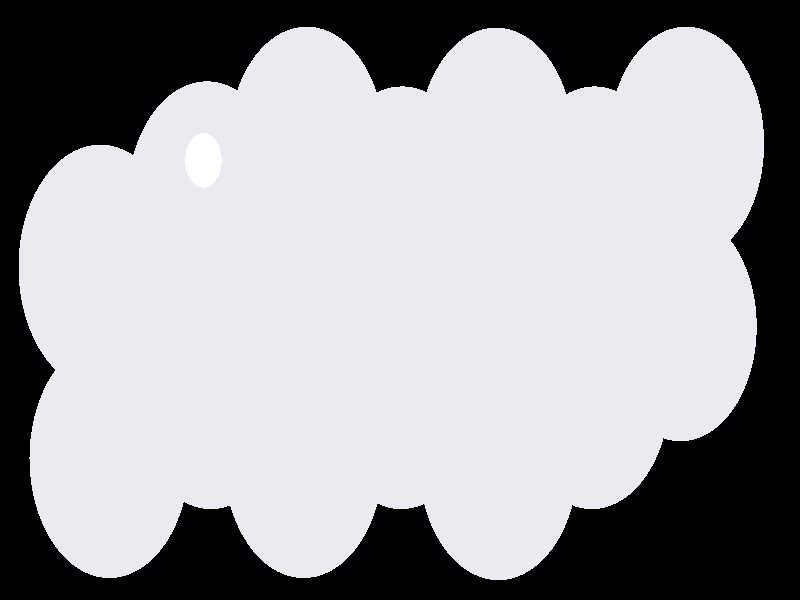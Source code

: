 #include "colors.inc"
#include "finish.inc"

global_settings {assumed_gamma 1 max_trace_level 6}
background {color White transmit 1.0}
camera {perspective
  right -11.37*x up 5.68*y
  direction 100.00*z
  location <0,0,100.00> look_at <0,0,0>}


light_source {<  2.00,   3.00,  40.00> color White
  area_light <0.70, 0, 0>, <0, 0.70, 0>, 3, 3
  adaptive 1 jitter}
// no fog
#declare simple = finish {phong 0.7}
#declare pale = finish {ambient 0.5 diffuse 0.85 roughness 0.001 specular 0.200 }
#declare intermediate = finish {ambient 0.3 diffuse 0.6 specular 0.1 roughness 0.04}
#declare vmd = finish {ambient 0.0 diffuse 0.65 phong 0.1 phong_size 40.0 specular 0.5 }
#declare jmol = finish {ambient 0.2 diffuse 0.6 specular 1 roughness 0.001 metallic}
#declare ase2 = finish {ambient 0.05 brilliance 3 diffuse 0.6 metallic specular 0.7 roughness 0.04 reflection 0.15}
#declare ase3 = finish {ambient 0.15 brilliance 2 diffuse 0.6 metallic specular 1.0 roughness 0.001 reflection 0.0}
#declare glass = finish {ambient 0.05 diffuse 0.3 specular 1.0 roughness 0.001}
#declare glass2 = finish {ambient 0.01 diffuse 0.3 specular 1.0 reflection 0.25 roughness 0.001}
#declare Rcell = 0.050;
#declare Rbond = 0.100;

#macro atom(LOC, R, COL, TRANS, FIN)
  sphere{LOC, R texture{pigment{color COL transmit TRANS} finish{FIN}}}
#end
#macro constrain(LOC, R, COL, TRANS FIN)
union{torus{R, Rcell rotate 45*z texture{pigment{color COL transmit TRANS} finish{FIN}}}
     torus{R, Rcell rotate -45*z texture{pigment{color COL transmit TRANS} finish{FIN}}}
     translate LOC}
#end

// no cell vertices
atom(< -4.22,  -1.53,  -2.20>, 1.16, rgb <0.82, 0.82, 0.88>, 0.0, ase3) // #0
atom(< -1.40,  -1.53,  -2.20>, 1.16, rgb <0.82, 0.82, 0.88>, 0.0, ase3) // #1
atom(<  1.43,  -1.55,  -2.21>, 1.16, rgb <0.82, 0.82, 0.88>, 0.0, ase3) // #2
atom(< -2.81,  -0.91,  -4.57>, 1.16, rgb <0.82, 0.82, 0.88>, 0.0, ase3) // #3
atom(<  0.02,  -0.91,  -4.58>, 1.16, rgb <0.82, 0.82, 0.88>, 0.0, ase3) // #4
atom(<  2.85,  -0.91,  -4.58>, 1.16, rgb <0.82, 0.82, 0.88>, 0.0, ase3) // #5
atom(< -1.39,  -0.27,  -6.94>, 1.16, rgb <0.82, 0.82, 0.88>, 0.0, ase3) // #6
atom(<  1.43,  -0.26,  -6.94>, 1.16, rgb <0.82, 0.82, 0.88>, 0.0, ase3) // #7
atom(<  4.26,  -0.27,  -6.94>, 1.16, rgb <0.82, 0.82, 0.88>, 0.0, ase3) // #8
atom(< -4.26,   0.31,   0.00>, 1.16, rgb <0.82, 0.82, 0.88>, 0.0, ase3) // #9
atom(< -1.36,   0.31,  -0.00>, 1.16, rgb <0.82, 0.82, 0.88>, 0.0, ase3) // #10
atom(<  1.43,   0.28,  -0.03>, 1.16, rgb <0.82, 0.82, 0.88>, 0.0, ase3) // #11
atom(< -2.81,   0.96,  -2.43>, 1.16, rgb <0.82, 0.82, 0.88>, 0.0, ase3) // #12
atom(<  0.03,   0.91,  -2.40>, 1.16, rgb <0.82, 0.82, 0.88>, 0.0, ase3) // #13
atom(<  2.83,   0.91,  -2.41>, 1.16, rgb <0.82, 0.82, 0.88>, 0.0, ase3) // #14
atom(< -1.39,   1.55,  -4.76>, 1.16, rgb <0.82, 0.82, 0.88>, 0.0, ase3) // #15
atom(<  1.43,   1.54,  -4.75>, 1.16, rgb <0.82, 0.82, 0.88>, 0.0, ase3) // #16
atom(<  4.26,   1.55,  -4.76>, 1.16, rgb <0.82, 0.82, 0.88>, 0.0, ase3) // #17
atom(< -2.81,   1.33,  -0.59>, 0.26, rgb <1.00, 1.00, 1.00>, 0.0, ase3) // #18

// no constraints
